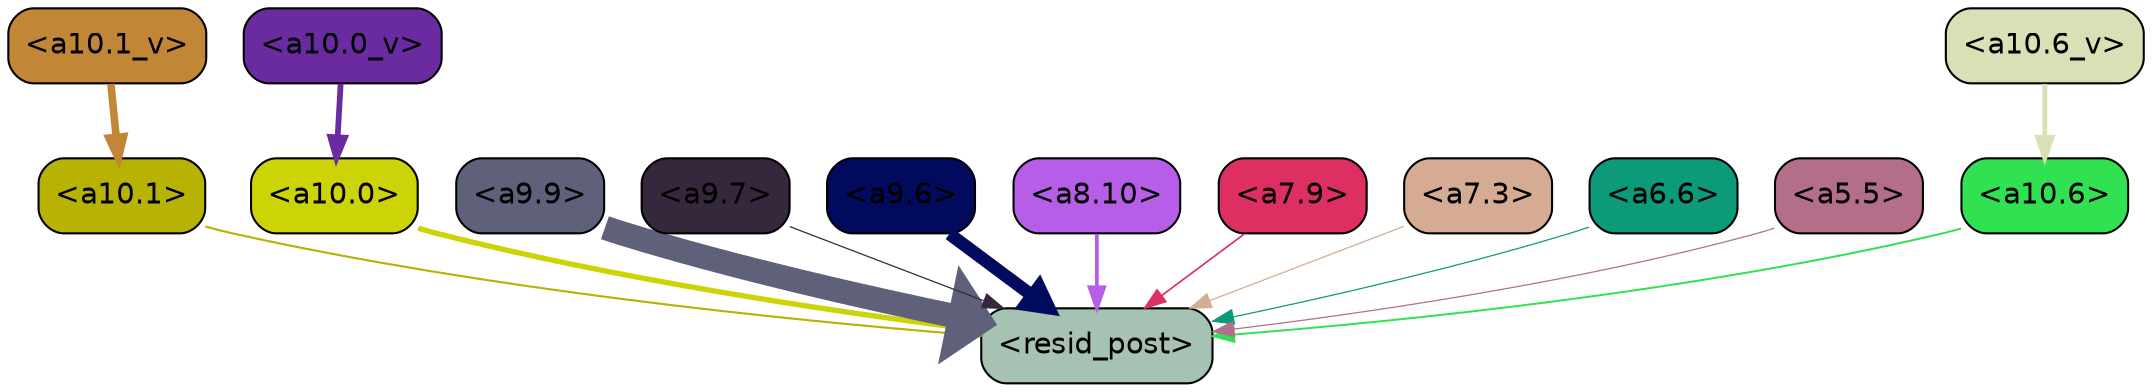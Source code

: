 strict digraph "" {
	graph [bgcolor=transparent,
		layout=dot,
		overlap=false,
		splines=true
	];
	"<a10.6>"	[color=black,
		fillcolor="#30e251",
		fontname=Helvetica,
		shape=box,
		style="filled, rounded"];
	"<resid_post>"	[color=black,
		fillcolor="#a5c2b3",
		fontname=Helvetica,
		shape=box,
		style="filled, rounded"];
	"<a10.6>" -> "<resid_post>"	[color="#30e251",
		penwidth=0.9498605728149414];
	"<a10.1>"	[color=black,
		fillcolor="#b7b203",
		fontname=Helvetica,
		shape=box,
		style="filled, rounded"];
	"<a10.1>" -> "<resid_post>"	[color="#b7b203",
		penwidth=1.0084514617919922];
	"<a10.0>"	[color=black,
		fillcolor="#ccd307",
		fontname=Helvetica,
		shape=box,
		style="filled, rounded"];
	"<a10.0>" -> "<resid_post>"	[color="#ccd307",
		penwidth=2.5814952850341797];
	"<a9.9>"	[color=black,
		fillcolor="#5f617a",
		fontname=Helvetica,
		shape=box,
		style="filled, rounded"];
	"<a9.9>" -> "<resid_post>"	[color="#5f617a",
		penwidth=11.610888481140137];
	"<a9.7>"	[color=black,
		fillcolor="#36283c",
		fontname=Helvetica,
		shape=box,
		style="filled, rounded"];
	"<a9.7>" -> "<resid_post>"	[color="#36283c",
		penwidth=0.6];
	"<a9.6>"	[color=black,
		fillcolor="#010a5c",
		fontname=Helvetica,
		shape=box,
		style="filled, rounded"];
	"<a9.6>" -> "<resid_post>"	[color="#010a5c",
		penwidth=6.121421813964844];
	"<a8.10>"	[color=black,
		fillcolor="#b65ee8",
		fontname=Helvetica,
		shape=box,
		style="filled, rounded"];
	"<a8.10>" -> "<resid_post>"	[color="#b65ee8",
		penwidth=1.7841739654541016];
	"<a7.9>"	[color=black,
		fillcolor="#dd2f62",
		fontname=Helvetica,
		shape=box,
		style="filled, rounded"];
	"<a7.9>" -> "<resid_post>"	[color="#dd2f62",
		penwidth=0.8109169006347656];
	"<a7.3>"	[color=black,
		fillcolor="#d5ab93",
		fontname=Helvetica,
		shape=box,
		style="filled, rounded"];
	"<a7.3>" -> "<resid_post>"	[color="#d5ab93",
		penwidth=0.6];
	"<a6.6>"	[color=black,
		fillcolor="#0c9a7a",
		fontname=Helvetica,
		shape=box,
		style="filled, rounded"];
	"<a6.6>" -> "<resid_post>"	[color="#0c9a7a",
		penwidth=0.6];
	"<a5.5>"	[color=black,
		fillcolor="#b36f89",
		fontname=Helvetica,
		shape=box,
		style="filled, rounded"];
	"<a5.5>" -> "<resid_post>"	[color="#b36f89",
		penwidth=0.6];
	"<a10.6_v>"	[color=black,
		fillcolor="#dbdfb6",
		fontname=Helvetica,
		shape=box,
		style="filled, rounded"];
	"<a10.6_v>" -> "<a10.6>"	[color="#dbdfb6",
		penwidth=2.290935516357422];
	"<a10.1_v>"	[color=black,
		fillcolor="#c28637",
		fontname=Helvetica,
		shape=box,
		style="filled, rounded"];
	"<a10.1_v>" -> "<a10.1>"	[color="#c28637",
		penwidth=3.6398468017578125];
	"<a10.0_v>"	[color=black,
		fillcolor="#6a2ba1",
		fontname=Helvetica,
		shape=box,
		style="filled, rounded"];
	"<a10.0_v>" -> "<a10.0>"	[color="#6a2ba1",
		penwidth=2.7666168212890625];
}
